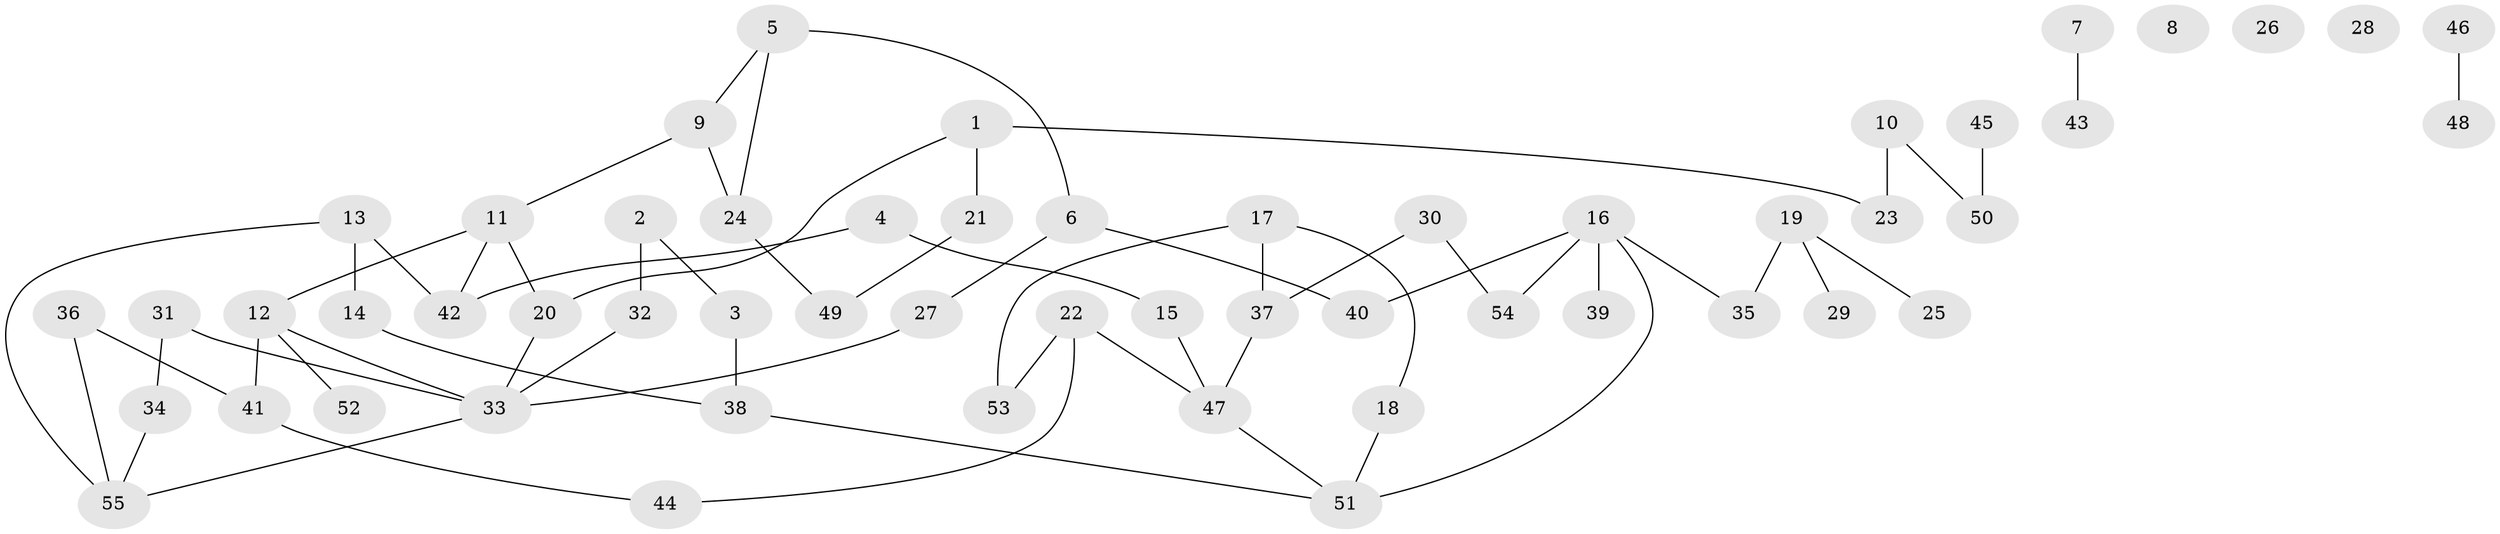 // Generated by graph-tools (version 1.1) at 2025/33/03/09/25 02:33:33]
// undirected, 55 vertices, 63 edges
graph export_dot {
graph [start="1"]
  node [color=gray90,style=filled];
  1;
  2;
  3;
  4;
  5;
  6;
  7;
  8;
  9;
  10;
  11;
  12;
  13;
  14;
  15;
  16;
  17;
  18;
  19;
  20;
  21;
  22;
  23;
  24;
  25;
  26;
  27;
  28;
  29;
  30;
  31;
  32;
  33;
  34;
  35;
  36;
  37;
  38;
  39;
  40;
  41;
  42;
  43;
  44;
  45;
  46;
  47;
  48;
  49;
  50;
  51;
  52;
  53;
  54;
  55;
  1 -- 20;
  1 -- 21;
  1 -- 23;
  2 -- 3;
  2 -- 32;
  3 -- 38;
  4 -- 15;
  4 -- 42;
  5 -- 6;
  5 -- 9;
  5 -- 24;
  6 -- 27;
  6 -- 40;
  7 -- 43;
  9 -- 11;
  9 -- 24;
  10 -- 23;
  10 -- 50;
  11 -- 12;
  11 -- 20;
  11 -- 42;
  12 -- 33;
  12 -- 41;
  12 -- 52;
  13 -- 14;
  13 -- 42;
  13 -- 55;
  14 -- 38;
  15 -- 47;
  16 -- 35;
  16 -- 39;
  16 -- 40;
  16 -- 51;
  16 -- 54;
  17 -- 18;
  17 -- 37;
  17 -- 53;
  18 -- 51;
  19 -- 25;
  19 -- 29;
  19 -- 35;
  20 -- 33;
  21 -- 49;
  22 -- 44;
  22 -- 47;
  22 -- 53;
  24 -- 49;
  27 -- 33;
  30 -- 37;
  30 -- 54;
  31 -- 33;
  31 -- 34;
  32 -- 33;
  33 -- 55;
  34 -- 55;
  36 -- 41;
  36 -- 55;
  37 -- 47;
  38 -- 51;
  41 -- 44;
  45 -- 50;
  46 -- 48;
  47 -- 51;
}
